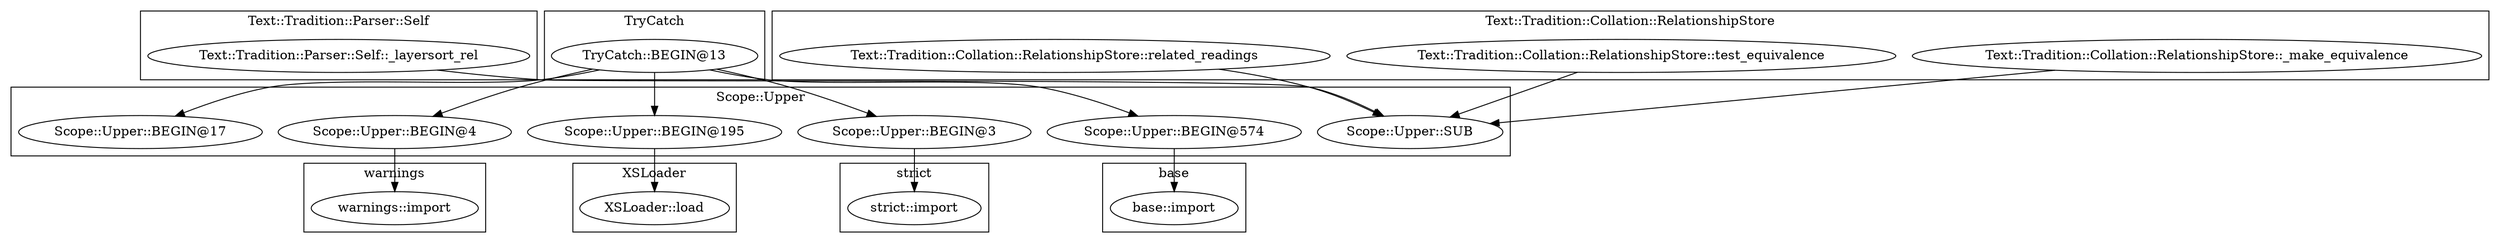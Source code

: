 digraph {
graph [overlap=false]
subgraph cluster_Text_Tradition_Parser_Self {
	label="Text::Tradition::Parser::Self";
	"Text::Tradition::Parser::Self::_layersort_rel";
}
subgraph cluster_TryCatch {
	label="TryCatch";
	"TryCatch::BEGIN@13";
}
subgraph cluster_Text_Tradition_Collation_RelationshipStore {
	label="Text::Tradition::Collation::RelationshipStore";
	"Text::Tradition::Collation::RelationshipStore::test_equivalence";
	"Text::Tradition::Collation::RelationshipStore::related_readings";
	"Text::Tradition::Collation::RelationshipStore::_make_equivalence";
}
subgraph cluster_warnings {
	label="warnings";
	"warnings::import";
}
subgraph cluster_XSLoader {
	label="XSLoader";
	"XSLoader::load";
}
subgraph cluster_base {
	label="base";
	"base::import";
}
subgraph cluster_Scope_Upper {
	label="Scope::Upper";
	"Scope::Upper::BEGIN@17";
	"Scope::Upper::BEGIN@4";
	"Scope::Upper::BEGIN@195";
	"Scope::Upper::SUB";
	"Scope::Upper::BEGIN@3";
	"Scope::Upper::BEGIN@574";
}
subgraph cluster_strict {
	label="strict";
	"strict::import";
}
"TryCatch::BEGIN@13" -> "Scope::Upper::BEGIN@574";
"Text::Tradition::Collation::RelationshipStore::test_equivalence" -> "Scope::Upper::SUB";
"Text::Tradition::Collation::RelationshipStore::_make_equivalence" -> "Scope::Upper::SUB";
"Text::Tradition::Collation::RelationshipStore::related_readings" -> "Scope::Upper::SUB";
"Text::Tradition::Parser::Self::_layersort_rel" -> "Scope::Upper::SUB";
"Scope::Upper::BEGIN@3" -> "strict::import";
"Scope::Upper::BEGIN@195" -> "XSLoader::load";
"Scope::Upper::BEGIN@574" -> "base::import";
"Scope::Upper::BEGIN@4" -> "warnings::import";
"TryCatch::BEGIN@13" -> "Scope::Upper::BEGIN@3";
"TryCatch::BEGIN@13" -> "Scope::Upper::BEGIN@195";
"TryCatch::BEGIN@13" -> "Scope::Upper::BEGIN@4";
"TryCatch::BEGIN@13" -> "Scope::Upper::BEGIN@17";
}
